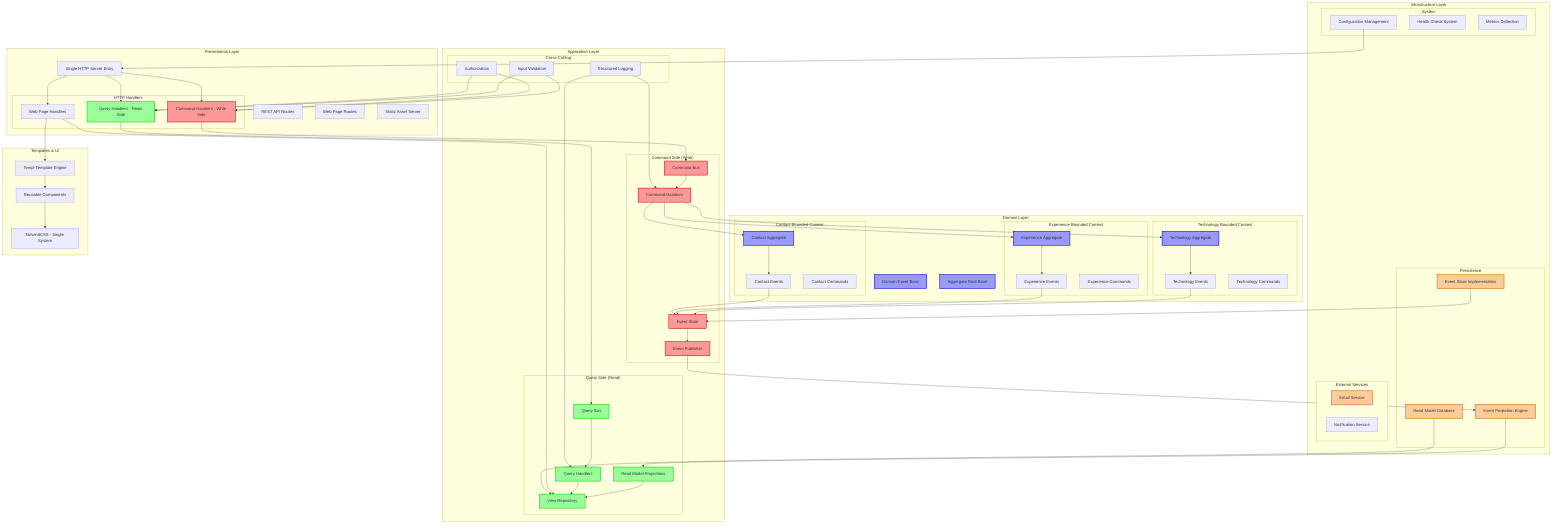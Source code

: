graph TB
    %% Improved Holger Hahn Website Architecture - DDD/CQRS/Event Sourcing
    
    subgraph "Presentation Layer"
        HTTPServer[Single HTTP Server Entry]
        APIRoutes[REST API Routes]
        WebRoutes[Web Page Routes]
        StaticAssets[Static Asset Server]
        
        subgraph "HTTP Handlers"
            QueryHandlers[Query Handlers - Read Side]
            CommandHandlers[Command Handlers - Write Side]
            WebHandlers[Web Page Handlers]
        end
    end
    
    subgraph "Application Layer"
        subgraph "Command Side (Write)"
            CommandBus[Command Bus]
            CommandHandlerSvc[Command Handlers]
            EventStore[Event Store]
            EventPublisher[Event Publisher]
        end
        
        subgraph "Query Side (Read)"
            QueryBus[Query Bus]  
            QueryHandlerSvc[Query Handlers]
            ReadModels[Read Model Projections]
            ViewRepository[View Repository]
        end
        
        subgraph "Cross-Cutting"
            Validation[Input Validation]
            Authorization[Authorization]
            Logging[Structured Logging]
        end
    end
    
    subgraph "Domain Layer"
        subgraph "Technology Bounded Context"
            TechAggregate[Technology Aggregate]
            TechEvents[Technology Events]
            TechCommands[Technology Commands]
        end
        
        subgraph "Experience Bounded Context"
            ExpAggregate[Experience Aggregate]
            ExpEvents[Experience Events]
            ExpCommands[Experience Commands]
        end
        
        subgraph "Contact Bounded Context"
            ContactAggregate[Contact Aggregate]
            ContactEvents[Contact Events] 
            ContactCommands[Contact Commands]
        end
        
        DomainEvents[Domain Event Base]
        AggregateRoot[Aggregate Root Base]
    end
    
    subgraph "Infrastructure Layer"
        subgraph "Persistence"
            EventStoreImpl[Event Store Implementation]
            ReadModelStore[Read Model Database]
            ProjectionEngine[Event Projection Engine]
        end
        
        subgraph "External Services"
            EmailService[Email Service]
            NotificationService[Notification Service]
        end
        
        subgraph "System"
            ConfigManager[Configuration Management]
            HealthChecks[Health Check System]
            Metrics[Metrics Collection]
        end
    end
    
    subgraph "Templates & UI"
        TemplateEngine[Templ Template Engine]
        TailwindCSS[TailwindCSS - Single System]
        Components[Reusable Components]
    end
    
    %% Command Flow
    HTTPServer --> CommandHandlers
    CommandHandlers --> CommandBus
    CommandBus --> CommandHandlerSvc
    CommandHandlerSvc --> TechAggregate
    CommandHandlerSvc --> ExpAggregate  
    CommandHandlerSvc --> ContactAggregate
    
    TechAggregate --> TechEvents
    ExpAggregate --> ExpEvents
    ContactAggregate --> ContactEvents
    
    TechEvents --> EventStore
    ExpEvents --> EventStore
    ContactEvents --> EventStore
    
    EventStore --> EventPublisher
    EventPublisher --> ProjectionEngine
    ProjectionEngine --> ReadModels
    ReadModels --> ViewRepository
    
    %% Query Flow
    HTTPServer --> QueryHandlers
    QueryHandlers --> QueryBus
    QueryBus --> QueryHandlerSvc
    QueryHandlerSvc --> ViewRepository
    
    %% Web Flow
    HTTPServer --> WebHandlers
    WebHandlers --> ViewRepository
    WebHandlers --> TemplateEngine
    TemplateEngine --> Components
    Components --> TailwindCSS
    
    %% Infrastructure Connections
    EventStoreImpl --> EventStore
    ReadModelStore --> ViewRepository
    ConfigManager --> HTTPServer
    
    %% Cross-cutting
    Validation --> CommandHandlers
    Validation --> QueryHandlers
    Authorization --> CommandHandlers
    Authorization --> QueryHandlers
    Logging --> CommandHandlerSvc
    Logging --> QueryHandlerSvc
    
    %% Styling
    classDef command fill:#ff9999,stroke:#cc0000,stroke-width:2px
    classDef query fill:#99ff99,stroke:#00cc00,stroke-width:2px
    classDef domain fill:#9999ff,stroke:#0000cc,stroke-width:2px
    classDef infrastructure fill:#ffcc99,stroke:#cc6600,stroke-width:2px
    
    class CommandBus,CommandHandlers,CommandHandlerSvc,EventStore,EventPublisher command
    class QueryBus,QueryHandlers,QueryHandlerSvc,ReadModels,ViewRepository query
    class TechAggregate,ExpAggregate,ContactAggregate,DomainEvents,AggregateRoot domain
    class EventStoreImpl,ReadModelStore,ProjectionEngine,EmailService infrastructure